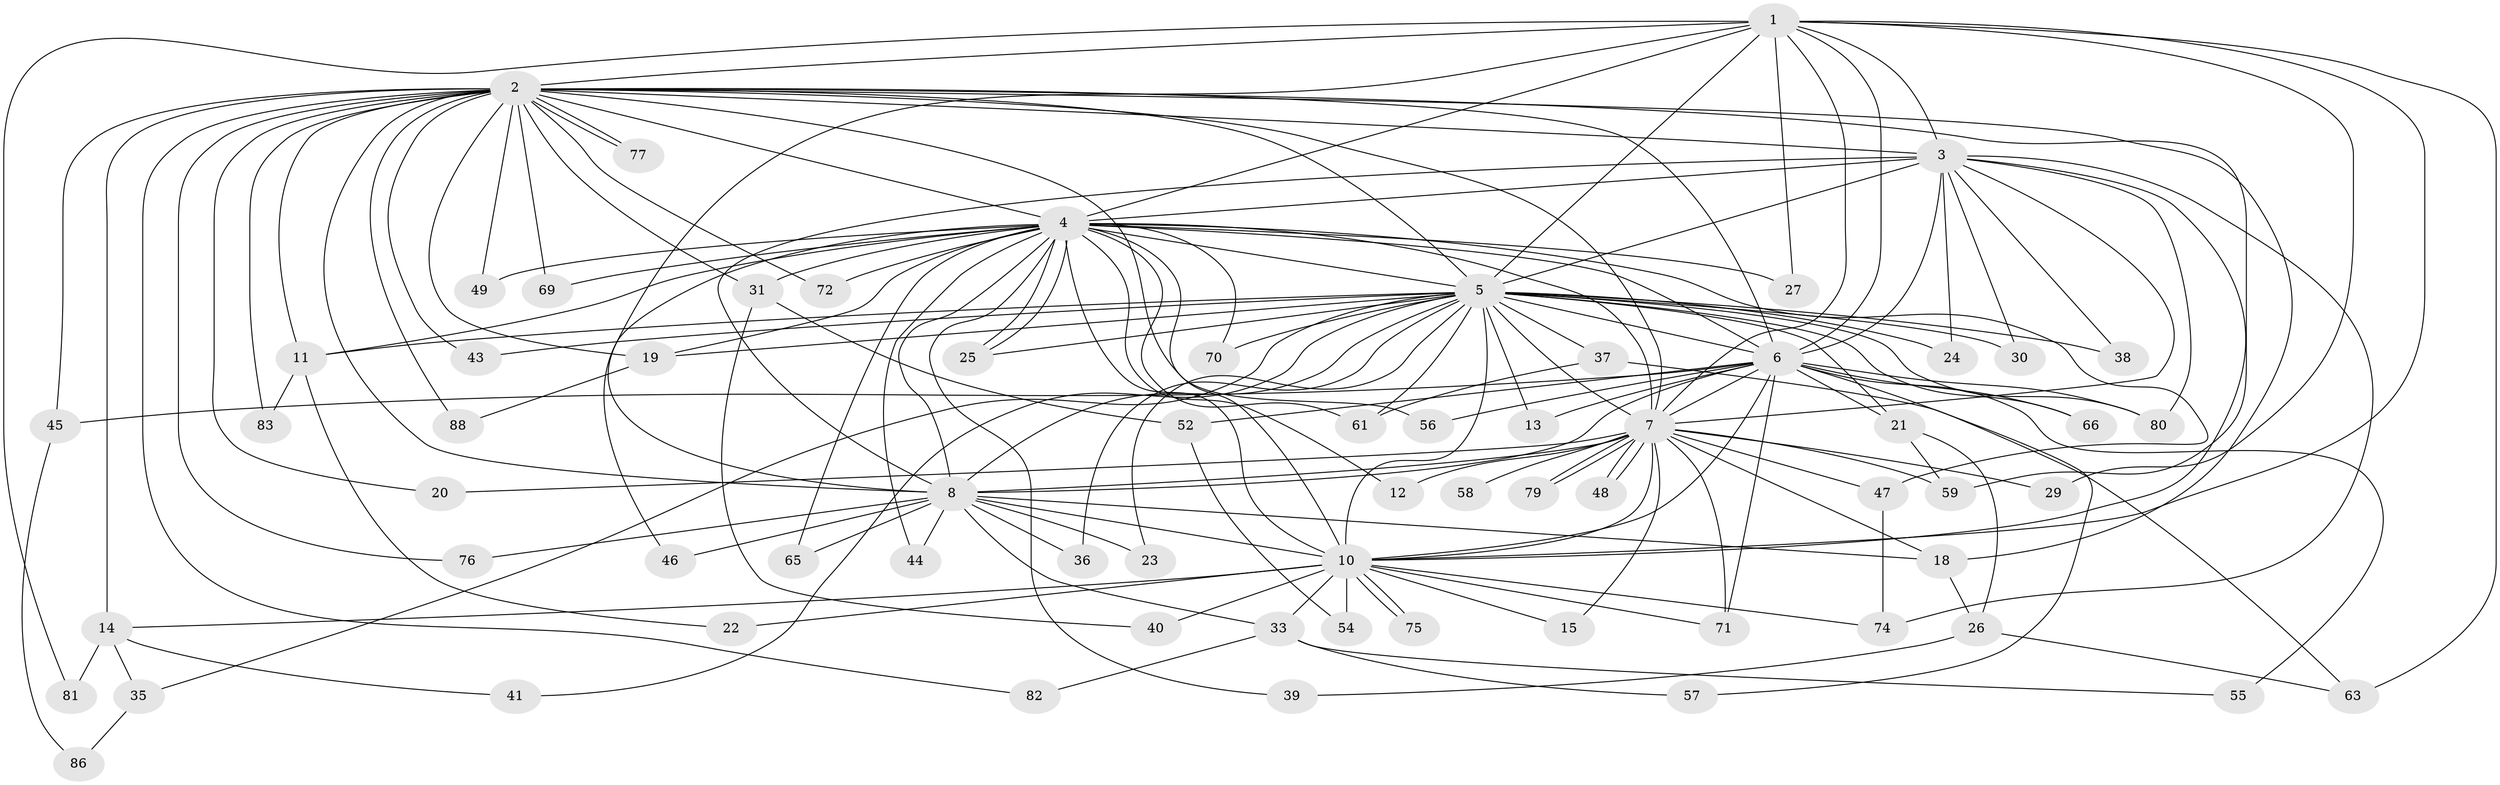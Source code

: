 // original degree distribution, {15: 0.022727272727272728, 28: 0.011363636363636364, 14: 0.011363636363636364, 29: 0.011363636363636364, 17: 0.011363636363636364, 19: 0.011363636363636364, 22: 0.011363636363636364, 21: 0.022727272727272728, 5: 0.022727272727272728, 2: 0.6022727272727273, 7: 0.011363636363636364, 6: 0.011363636363636364, 4: 0.10227272727272728, 3: 0.13636363636363635}
// Generated by graph-tools (version 1.1) at 2025/41/03/06/25 10:41:42]
// undirected, 68 vertices, 162 edges
graph export_dot {
graph [start="1"]
  node [color=gray90,style=filled];
  1 [super="+34"];
  2 [super="+28"];
  3 [super="+87"];
  4 [super="+42"];
  5 [super="+9"];
  6 [super="+84"];
  7 [super="+51"];
  8 [super="+17"];
  10 [super="+53"];
  11 [super="+64"];
  12;
  13;
  14 [super="+16"];
  15;
  18 [super="+78"];
  19 [super="+62"];
  20;
  21 [super="+85"];
  22;
  23;
  24;
  25 [super="+32"];
  26 [super="+68"];
  27;
  29;
  30;
  31;
  33 [super="+50"];
  35;
  36;
  37;
  38;
  39;
  40;
  41;
  43;
  44;
  45 [super="+60"];
  46;
  47;
  48;
  49;
  52;
  54;
  55;
  56;
  57;
  58;
  59;
  61 [super="+67"];
  63;
  65;
  66;
  69;
  70;
  71 [super="+73"];
  72;
  74;
  75;
  76;
  77;
  79;
  80;
  81;
  82;
  83;
  86;
  88;
  1 -- 2;
  1 -- 3;
  1 -- 4;
  1 -- 5 [weight=2];
  1 -- 6;
  1 -- 7;
  1 -- 8 [weight=2];
  1 -- 10 [weight=2];
  1 -- 27;
  1 -- 29;
  1 -- 63;
  1 -- 81;
  2 -- 3;
  2 -- 4;
  2 -- 5 [weight=2];
  2 -- 6;
  2 -- 7;
  2 -- 8 [weight=2];
  2 -- 10;
  2 -- 14;
  2 -- 20;
  2 -- 31;
  2 -- 43;
  2 -- 45 [weight=2];
  2 -- 49;
  2 -- 59;
  2 -- 69;
  2 -- 72;
  2 -- 76;
  2 -- 77;
  2 -- 77;
  2 -- 82;
  2 -- 83;
  2 -- 88;
  2 -- 19;
  2 -- 11;
  2 -- 18;
  3 -- 4;
  3 -- 5 [weight=2];
  3 -- 6;
  3 -- 7;
  3 -- 8;
  3 -- 10;
  3 -- 24;
  3 -- 30;
  3 -- 38;
  3 -- 80;
  3 -- 74;
  4 -- 5 [weight=2];
  4 -- 6;
  4 -- 7;
  4 -- 8;
  4 -- 10;
  4 -- 11;
  4 -- 12;
  4 -- 19;
  4 -- 25;
  4 -- 25;
  4 -- 27;
  4 -- 31;
  4 -- 39;
  4 -- 44;
  4 -- 46;
  4 -- 47;
  4 -- 49;
  4 -- 56;
  4 -- 61;
  4 -- 65;
  4 -- 69;
  4 -- 70;
  4 -- 72;
  5 -- 6 [weight=2];
  5 -- 7 [weight=3];
  5 -- 8 [weight=2];
  5 -- 10 [weight=2];
  5 -- 11;
  5 -- 13;
  5 -- 19;
  5 -- 21;
  5 -- 35;
  5 -- 41;
  5 -- 66;
  5 -- 80;
  5 -- 70;
  5 -- 23;
  5 -- 24;
  5 -- 30;
  5 -- 36;
  5 -- 37;
  5 -- 38;
  5 -- 43;
  5 -- 61;
  5 -- 25;
  6 -- 7;
  6 -- 8;
  6 -- 10;
  6 -- 13;
  6 -- 21;
  6 -- 45;
  6 -- 52;
  6 -- 55;
  6 -- 56;
  6 -- 57;
  6 -- 66;
  6 -- 71;
  6 -- 80;
  7 -- 8;
  7 -- 10;
  7 -- 12;
  7 -- 15;
  7 -- 18;
  7 -- 20;
  7 -- 29;
  7 -- 47;
  7 -- 48;
  7 -- 48;
  7 -- 58 [weight=2];
  7 -- 59;
  7 -- 79;
  7 -- 79;
  7 -- 71;
  8 -- 10;
  8 -- 18;
  8 -- 33;
  8 -- 44;
  8 -- 65;
  8 -- 36;
  8 -- 23;
  8 -- 76;
  8 -- 46;
  10 -- 14;
  10 -- 15;
  10 -- 22;
  10 -- 33 [weight=3];
  10 -- 40;
  10 -- 74;
  10 -- 75;
  10 -- 75;
  10 -- 54;
  10 -- 71;
  11 -- 22;
  11 -- 83;
  14 -- 35;
  14 -- 41;
  14 -- 81;
  18 -- 26;
  19 -- 88;
  21 -- 26;
  21 -- 59;
  26 -- 39;
  26 -- 63;
  31 -- 40;
  31 -- 52;
  33 -- 55;
  33 -- 57;
  33 -- 82;
  35 -- 86;
  37 -- 61;
  37 -- 63;
  45 -- 86;
  47 -- 74;
  52 -- 54;
}
